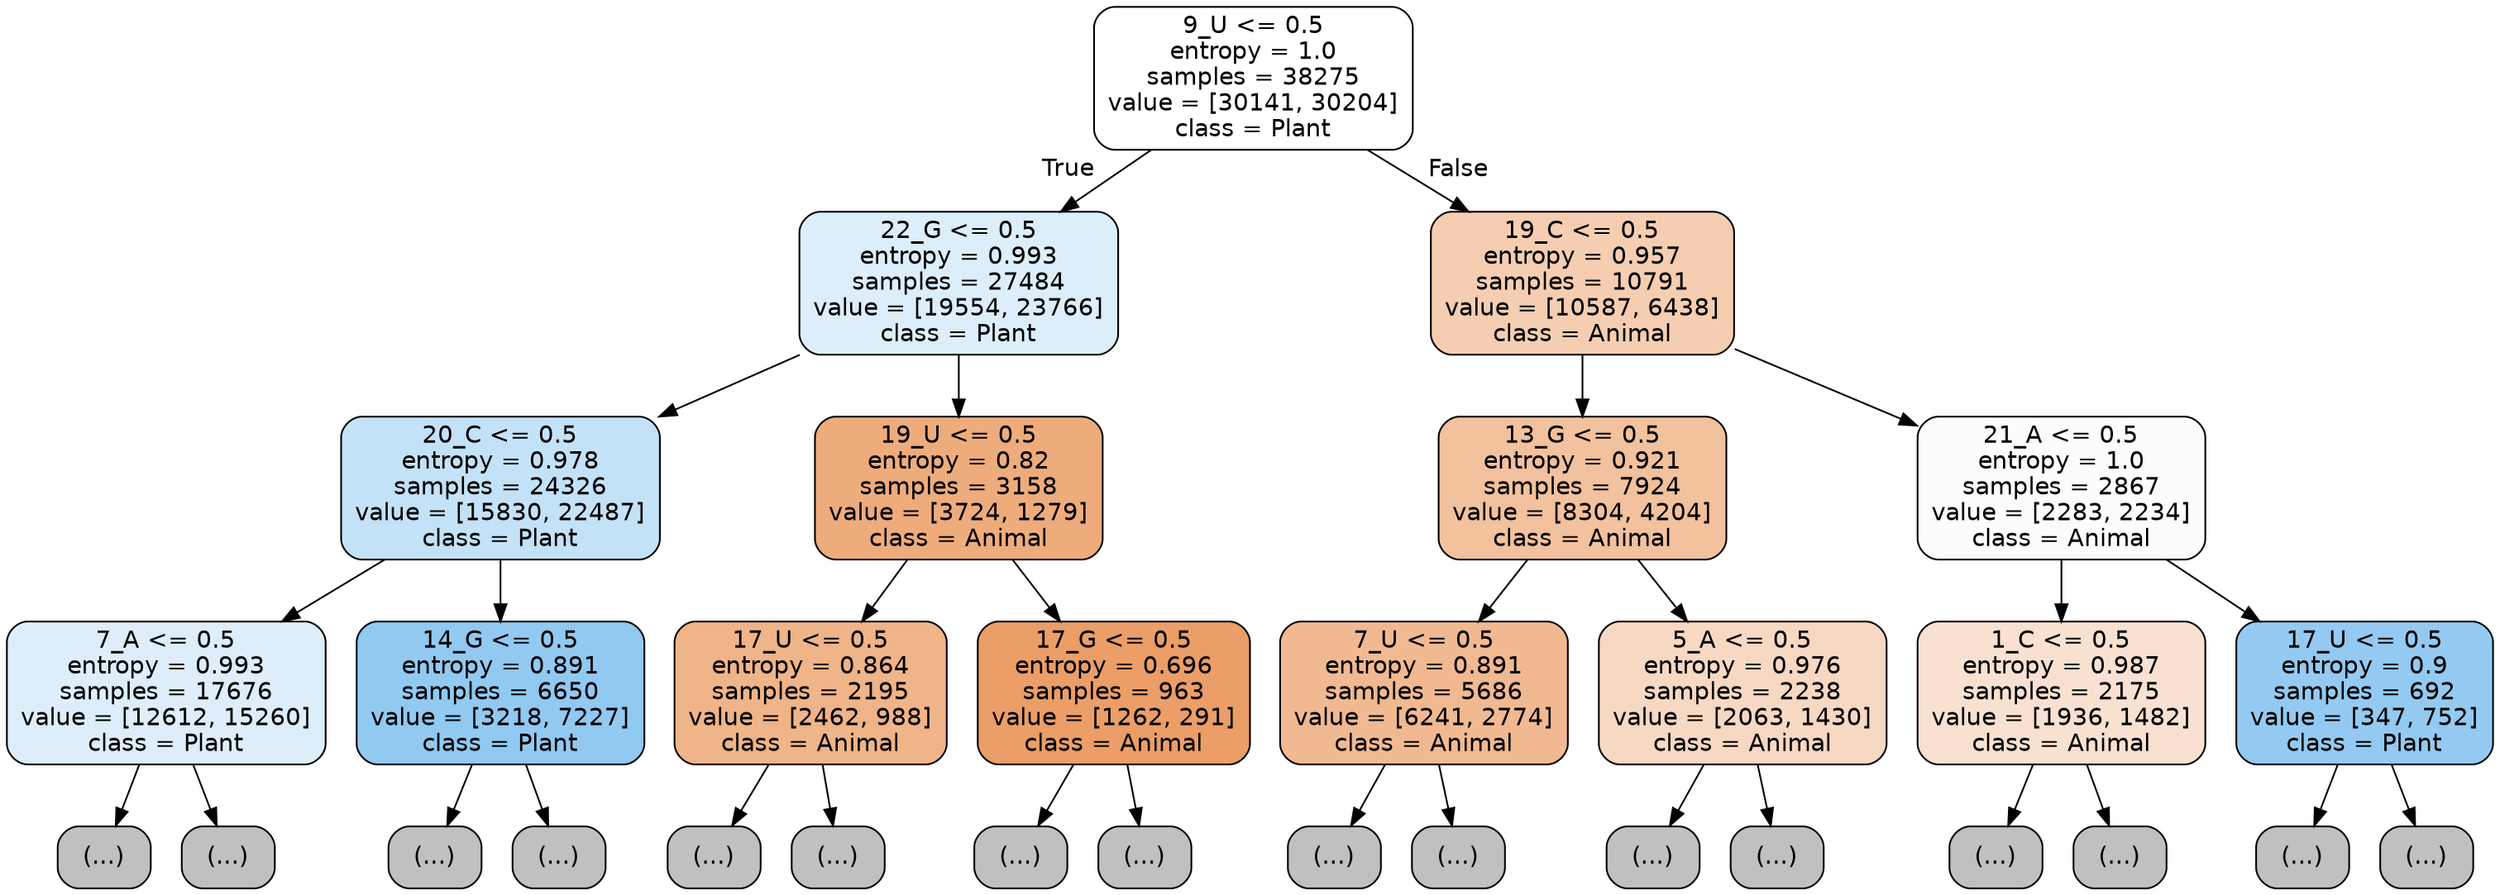 digraph Tree {
node [shape=box, style="filled, rounded", color="black", fontname="helvetica"] ;
edge [fontname="helvetica"] ;
0 [label="9_U <= 0.5\nentropy = 1.0\nsamples = 38275\nvalue = [30141, 30204]\nclass = Plant", fillcolor="#ffffff"] ;
1 [label="22_G <= 0.5\nentropy = 0.993\nsamples = 27484\nvalue = [19554, 23766]\nclass = Plant", fillcolor="#dceefa"] ;
0 -> 1 [labeldistance=2.5, labelangle=45, headlabel="True"] ;
2 [label="20_C <= 0.5\nentropy = 0.978\nsamples = 24326\nvalue = [15830, 22487]\nclass = Plant", fillcolor="#c4e2f7"] ;
1 -> 2 ;
3 [label="7_A <= 0.5\nentropy = 0.993\nsamples = 17676\nvalue = [12612, 15260]\nclass = Plant", fillcolor="#ddeefa"] ;
2 -> 3 ;
4 [label="(...)", fillcolor="#C0C0C0"] ;
3 -> 4 ;
6109 [label="(...)", fillcolor="#C0C0C0"] ;
3 -> 6109 ;
8286 [label="14_G <= 0.5\nentropy = 0.891\nsamples = 6650\nvalue = [3218, 7227]\nclass = Plant", fillcolor="#91c9f1"] ;
2 -> 8286 ;
8287 [label="(...)", fillcolor="#C0C0C0"] ;
8286 -> 8287 ;
10118 [label="(...)", fillcolor="#C0C0C0"] ;
8286 -> 10118 ;
10743 [label="19_U <= 0.5\nentropy = 0.82\nsamples = 3158\nvalue = [3724, 1279]\nclass = Animal", fillcolor="#eeac7d"] ;
1 -> 10743 ;
10744 [label="17_U <= 0.5\nentropy = 0.864\nsamples = 2195\nvalue = [2462, 988]\nclass = Animal", fillcolor="#efb488"] ;
10743 -> 10744 ;
10745 [label="(...)", fillcolor="#C0C0C0"] ;
10744 -> 10745 ;
11522 [label="(...)", fillcolor="#C0C0C0"] ;
10744 -> 11522 ;
11737 [label="17_G <= 0.5\nentropy = 0.696\nsamples = 963\nvalue = [1262, 291]\nclass = Animal", fillcolor="#eb9e67"] ;
10743 -> 11737 ;
11738 [label="(...)", fillcolor="#C0C0C0"] ;
11737 -> 11738 ;
12029 [label="(...)", fillcolor="#C0C0C0"] ;
11737 -> 12029 ;
12130 [label="19_C <= 0.5\nentropy = 0.957\nsamples = 10791\nvalue = [10587, 6438]\nclass = Animal", fillcolor="#f5ceb1"] ;
0 -> 12130 [labeldistance=2.5, labelangle=-45, headlabel="False"] ;
12131 [label="13_G <= 0.5\nentropy = 0.921\nsamples = 7924\nvalue = [8304, 4204]\nclass = Animal", fillcolor="#f2c19d"] ;
12130 -> 12131 ;
12132 [label="7_U <= 0.5\nentropy = 0.891\nsamples = 5686\nvalue = [6241, 2774]\nclass = Animal", fillcolor="#f1b991"] ;
12131 -> 12132 ;
12133 [label="(...)", fillcolor="#C0C0C0"] ;
12132 -> 12133 ;
14010 [label="(...)", fillcolor="#C0C0C0"] ;
12132 -> 14010 ;
14797 [label="5_A <= 0.5\nentropy = 0.976\nsamples = 2238\nvalue = [2063, 1430]\nclass = Animal", fillcolor="#f7d8c2"] ;
12131 -> 14797 ;
14798 [label="(...)", fillcolor="#C0C0C0"] ;
14797 -> 14798 ;
15547 [label="(...)", fillcolor="#C0C0C0"] ;
14797 -> 15547 ;
15818 [label="21_A <= 0.5\nentropy = 1.0\nsamples = 2867\nvalue = [2283, 2234]\nclass = Animal", fillcolor="#fefcfb"] ;
12130 -> 15818 ;
15819 [label="1_C <= 0.5\nentropy = 0.987\nsamples = 2175\nvalue = [1936, 1482]\nclass = Animal", fillcolor="#f9e1d1"] ;
15818 -> 15819 ;
15820 [label="(...)", fillcolor="#C0C0C0"] ;
15819 -> 15820 ;
16541 [label="(...)", fillcolor="#C0C0C0"] ;
15819 -> 16541 ;
16764 [label="17_U <= 0.5\nentropy = 0.9\nsamples = 692\nvalue = [347, 752]\nclass = Plant", fillcolor="#94caf1"] ;
15818 -> 16764 ;
16765 [label="(...)", fillcolor="#C0C0C0"] ;
16764 -> 16765 ;
16932 [label="(...)", fillcolor="#C0C0C0"] ;
16764 -> 16932 ;
}